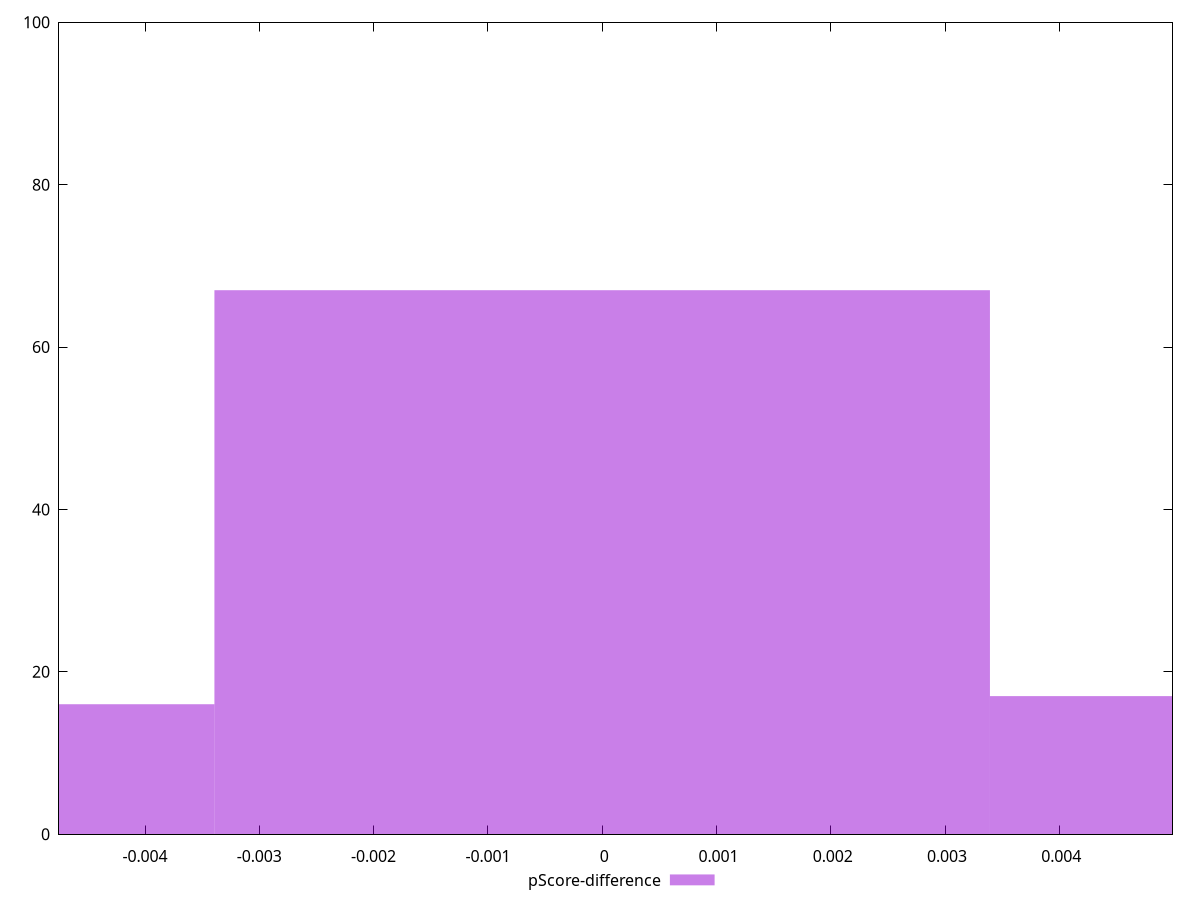reset

$pScoreDifference <<EOF
-0.006785606115551024 16
0 67
0.006785606115551024 17
EOF

set key outside below
set boxwidth 0.006785606115551024
set xrange [-0.004752660489415694:0.004990108098737456]
set yrange [0:100]
set trange [0:100]
set style fill transparent solid 0.5 noborder
set terminal svg size 640, 490 enhanced background rgb 'white'
set output "reports/report_00030_2021-02-24T20-42-31.540Z/mainthread-work-breakdown/samples/astro/pScore-difference/histogram.svg"

plot $pScoreDifference title "pScore-difference" with boxes

reset
